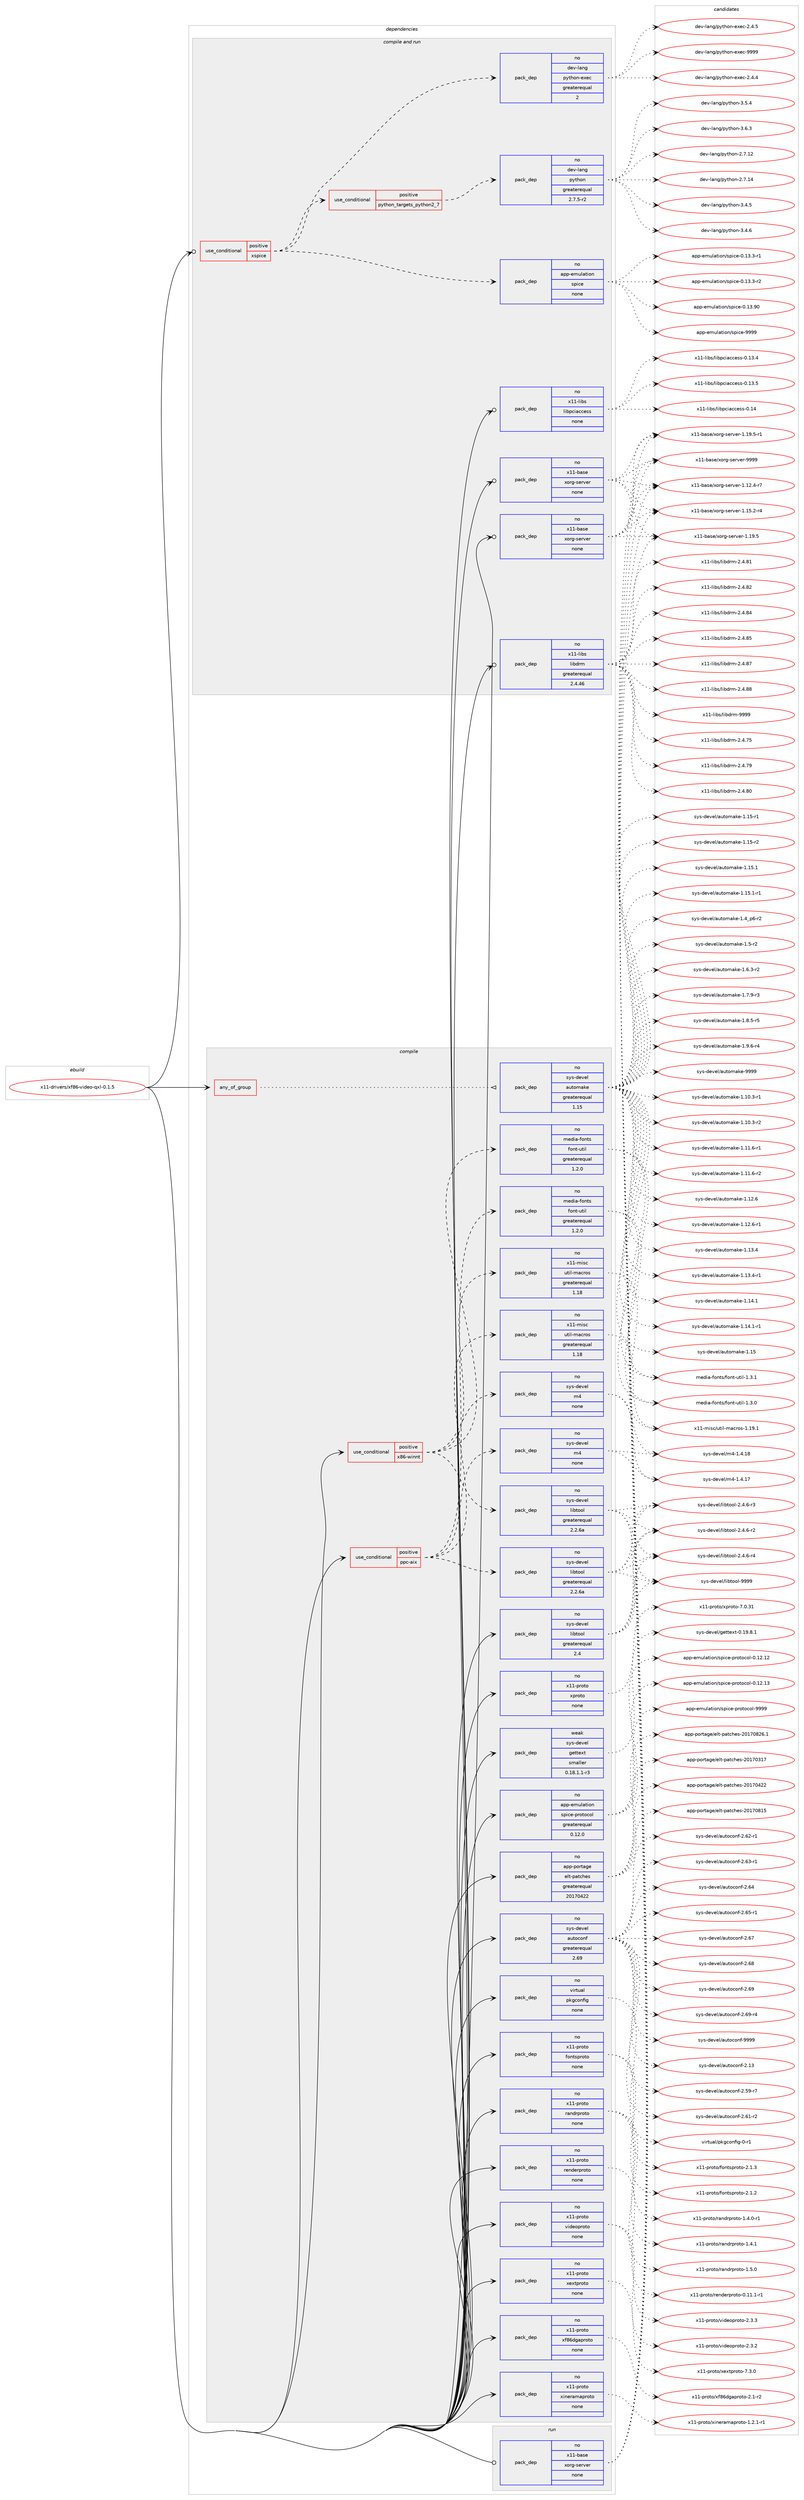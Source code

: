 digraph prolog {

# *************
# Graph options
# *************

newrank=true;
concentrate=true;
compound=true;
graph [rankdir=LR,fontname=Helvetica,fontsize=10,ranksep=1.5];#, ranksep=2.5, nodesep=0.2];
edge  [arrowhead=vee];
node  [fontname=Helvetica,fontsize=10];

# **********
# The ebuild
# **********

subgraph cluster_leftcol {
color=gray;
rank=same;
label=<<i>ebuild</i>>;
id [label="x11-drivers/xf86-video-qxl-0.1.5", color=red, width=4, href="../x11-drivers/xf86-video-qxl-0.1.5.svg"];
}

# ****************
# The dependencies
# ****************

subgraph cluster_midcol {
color=gray;
label=<<i>dependencies</i>>;
subgraph cluster_compile {
fillcolor="#eeeeee";
style=filled;
label=<<i>compile</i>>;
subgraph any9196 {
dependency514721 [label=<<TABLE BORDER="0" CELLBORDER="1" CELLSPACING="0" CELLPADDING="4"><TR><TD CELLPADDING="10">any_of_group</TD></TR></TABLE>>, shape=none, color=red];subgraph pack383159 {
dependency514722 [label=<<TABLE BORDER="0" CELLBORDER="1" CELLSPACING="0" CELLPADDING="4" WIDTH="220"><TR><TD ROWSPAN="6" CELLPADDING="30">pack_dep</TD></TR><TR><TD WIDTH="110">no</TD></TR><TR><TD>sys-devel</TD></TR><TR><TD>automake</TD></TR><TR><TD>greaterequal</TD></TR><TR><TD>1.15</TD></TR></TABLE>>, shape=none, color=blue];
}
dependency514721:e -> dependency514722:w [weight=20,style="dotted",arrowhead="oinv"];
}
id:e -> dependency514721:w [weight=20,style="solid",arrowhead="vee"];
subgraph cond122027 {
dependency514723 [label=<<TABLE BORDER="0" CELLBORDER="1" CELLSPACING="0" CELLPADDING="4"><TR><TD ROWSPAN="3" CELLPADDING="10">use_conditional</TD></TR><TR><TD>positive</TD></TR><TR><TD>ppc-aix</TD></TR></TABLE>>, shape=none, color=red];
subgraph pack383160 {
dependency514724 [label=<<TABLE BORDER="0" CELLBORDER="1" CELLSPACING="0" CELLPADDING="4" WIDTH="220"><TR><TD ROWSPAN="6" CELLPADDING="30">pack_dep</TD></TR><TR><TD WIDTH="110">no</TD></TR><TR><TD>sys-devel</TD></TR><TR><TD>libtool</TD></TR><TR><TD>greaterequal</TD></TR><TR><TD>2.2.6a</TD></TR></TABLE>>, shape=none, color=blue];
}
dependency514723:e -> dependency514724:w [weight=20,style="dashed",arrowhead="vee"];
subgraph pack383161 {
dependency514725 [label=<<TABLE BORDER="0" CELLBORDER="1" CELLSPACING="0" CELLPADDING="4" WIDTH="220"><TR><TD ROWSPAN="6" CELLPADDING="30">pack_dep</TD></TR><TR><TD WIDTH="110">no</TD></TR><TR><TD>sys-devel</TD></TR><TR><TD>m4</TD></TR><TR><TD>none</TD></TR><TR><TD></TD></TR></TABLE>>, shape=none, color=blue];
}
dependency514723:e -> dependency514725:w [weight=20,style="dashed",arrowhead="vee"];
subgraph pack383162 {
dependency514726 [label=<<TABLE BORDER="0" CELLBORDER="1" CELLSPACING="0" CELLPADDING="4" WIDTH="220"><TR><TD ROWSPAN="6" CELLPADDING="30">pack_dep</TD></TR><TR><TD WIDTH="110">no</TD></TR><TR><TD>x11-misc</TD></TR><TR><TD>util-macros</TD></TR><TR><TD>greaterequal</TD></TR><TR><TD>1.18</TD></TR></TABLE>>, shape=none, color=blue];
}
dependency514723:e -> dependency514726:w [weight=20,style="dashed",arrowhead="vee"];
subgraph pack383163 {
dependency514727 [label=<<TABLE BORDER="0" CELLBORDER="1" CELLSPACING="0" CELLPADDING="4" WIDTH="220"><TR><TD ROWSPAN="6" CELLPADDING="30">pack_dep</TD></TR><TR><TD WIDTH="110">no</TD></TR><TR><TD>media-fonts</TD></TR><TR><TD>font-util</TD></TR><TR><TD>greaterequal</TD></TR><TR><TD>1.2.0</TD></TR></TABLE>>, shape=none, color=blue];
}
dependency514723:e -> dependency514727:w [weight=20,style="dashed",arrowhead="vee"];
}
id:e -> dependency514723:w [weight=20,style="solid",arrowhead="vee"];
subgraph cond122028 {
dependency514728 [label=<<TABLE BORDER="0" CELLBORDER="1" CELLSPACING="0" CELLPADDING="4"><TR><TD ROWSPAN="3" CELLPADDING="10">use_conditional</TD></TR><TR><TD>positive</TD></TR><TR><TD>x86-winnt</TD></TR></TABLE>>, shape=none, color=red];
subgraph pack383164 {
dependency514729 [label=<<TABLE BORDER="0" CELLBORDER="1" CELLSPACING="0" CELLPADDING="4" WIDTH="220"><TR><TD ROWSPAN="6" CELLPADDING="30">pack_dep</TD></TR><TR><TD WIDTH="110">no</TD></TR><TR><TD>sys-devel</TD></TR><TR><TD>libtool</TD></TR><TR><TD>greaterequal</TD></TR><TR><TD>2.2.6a</TD></TR></TABLE>>, shape=none, color=blue];
}
dependency514728:e -> dependency514729:w [weight=20,style="dashed",arrowhead="vee"];
subgraph pack383165 {
dependency514730 [label=<<TABLE BORDER="0" CELLBORDER="1" CELLSPACING="0" CELLPADDING="4" WIDTH="220"><TR><TD ROWSPAN="6" CELLPADDING="30">pack_dep</TD></TR><TR><TD WIDTH="110">no</TD></TR><TR><TD>sys-devel</TD></TR><TR><TD>m4</TD></TR><TR><TD>none</TD></TR><TR><TD></TD></TR></TABLE>>, shape=none, color=blue];
}
dependency514728:e -> dependency514730:w [weight=20,style="dashed",arrowhead="vee"];
subgraph pack383166 {
dependency514731 [label=<<TABLE BORDER="0" CELLBORDER="1" CELLSPACING="0" CELLPADDING="4" WIDTH="220"><TR><TD ROWSPAN="6" CELLPADDING="30">pack_dep</TD></TR><TR><TD WIDTH="110">no</TD></TR><TR><TD>x11-misc</TD></TR><TR><TD>util-macros</TD></TR><TR><TD>greaterequal</TD></TR><TR><TD>1.18</TD></TR></TABLE>>, shape=none, color=blue];
}
dependency514728:e -> dependency514731:w [weight=20,style="dashed",arrowhead="vee"];
subgraph pack383167 {
dependency514732 [label=<<TABLE BORDER="0" CELLBORDER="1" CELLSPACING="0" CELLPADDING="4" WIDTH="220"><TR><TD ROWSPAN="6" CELLPADDING="30">pack_dep</TD></TR><TR><TD WIDTH="110">no</TD></TR><TR><TD>media-fonts</TD></TR><TR><TD>font-util</TD></TR><TR><TD>greaterequal</TD></TR><TR><TD>1.2.0</TD></TR></TABLE>>, shape=none, color=blue];
}
dependency514728:e -> dependency514732:w [weight=20,style="dashed",arrowhead="vee"];
}
id:e -> dependency514728:w [weight=20,style="solid",arrowhead="vee"];
subgraph pack383168 {
dependency514733 [label=<<TABLE BORDER="0" CELLBORDER="1" CELLSPACING="0" CELLPADDING="4" WIDTH="220"><TR><TD ROWSPAN="6" CELLPADDING="30">pack_dep</TD></TR><TR><TD WIDTH="110">no</TD></TR><TR><TD>app-emulation</TD></TR><TR><TD>spice-protocol</TD></TR><TR><TD>greaterequal</TD></TR><TR><TD>0.12.0</TD></TR></TABLE>>, shape=none, color=blue];
}
id:e -> dependency514733:w [weight=20,style="solid",arrowhead="vee"];
subgraph pack383169 {
dependency514734 [label=<<TABLE BORDER="0" CELLBORDER="1" CELLSPACING="0" CELLPADDING="4" WIDTH="220"><TR><TD ROWSPAN="6" CELLPADDING="30">pack_dep</TD></TR><TR><TD WIDTH="110">no</TD></TR><TR><TD>app-portage</TD></TR><TR><TD>elt-patches</TD></TR><TR><TD>greaterequal</TD></TR><TR><TD>20170422</TD></TR></TABLE>>, shape=none, color=blue];
}
id:e -> dependency514734:w [weight=20,style="solid",arrowhead="vee"];
subgraph pack383170 {
dependency514735 [label=<<TABLE BORDER="0" CELLBORDER="1" CELLSPACING="0" CELLPADDING="4" WIDTH="220"><TR><TD ROWSPAN="6" CELLPADDING="30">pack_dep</TD></TR><TR><TD WIDTH="110">no</TD></TR><TR><TD>sys-devel</TD></TR><TR><TD>autoconf</TD></TR><TR><TD>greaterequal</TD></TR><TR><TD>2.69</TD></TR></TABLE>>, shape=none, color=blue];
}
id:e -> dependency514735:w [weight=20,style="solid",arrowhead="vee"];
subgraph pack383171 {
dependency514736 [label=<<TABLE BORDER="0" CELLBORDER="1" CELLSPACING="0" CELLPADDING="4" WIDTH="220"><TR><TD ROWSPAN="6" CELLPADDING="30">pack_dep</TD></TR><TR><TD WIDTH="110">no</TD></TR><TR><TD>sys-devel</TD></TR><TR><TD>libtool</TD></TR><TR><TD>greaterequal</TD></TR><TR><TD>2.4</TD></TR></TABLE>>, shape=none, color=blue];
}
id:e -> dependency514736:w [weight=20,style="solid",arrowhead="vee"];
subgraph pack383172 {
dependency514737 [label=<<TABLE BORDER="0" CELLBORDER="1" CELLSPACING="0" CELLPADDING="4" WIDTH="220"><TR><TD ROWSPAN="6" CELLPADDING="30">pack_dep</TD></TR><TR><TD WIDTH="110">no</TD></TR><TR><TD>virtual</TD></TR><TR><TD>pkgconfig</TD></TR><TR><TD>none</TD></TR><TR><TD></TD></TR></TABLE>>, shape=none, color=blue];
}
id:e -> dependency514737:w [weight=20,style="solid",arrowhead="vee"];
subgraph pack383173 {
dependency514738 [label=<<TABLE BORDER="0" CELLBORDER="1" CELLSPACING="0" CELLPADDING="4" WIDTH="220"><TR><TD ROWSPAN="6" CELLPADDING="30">pack_dep</TD></TR><TR><TD WIDTH="110">no</TD></TR><TR><TD>x11-proto</TD></TR><TR><TD>fontsproto</TD></TR><TR><TD>none</TD></TR><TR><TD></TD></TR></TABLE>>, shape=none, color=blue];
}
id:e -> dependency514738:w [weight=20,style="solid",arrowhead="vee"];
subgraph pack383174 {
dependency514739 [label=<<TABLE BORDER="0" CELLBORDER="1" CELLSPACING="0" CELLPADDING="4" WIDTH="220"><TR><TD ROWSPAN="6" CELLPADDING="30">pack_dep</TD></TR><TR><TD WIDTH="110">no</TD></TR><TR><TD>x11-proto</TD></TR><TR><TD>randrproto</TD></TR><TR><TD>none</TD></TR><TR><TD></TD></TR></TABLE>>, shape=none, color=blue];
}
id:e -> dependency514739:w [weight=20,style="solid",arrowhead="vee"];
subgraph pack383175 {
dependency514740 [label=<<TABLE BORDER="0" CELLBORDER="1" CELLSPACING="0" CELLPADDING="4" WIDTH="220"><TR><TD ROWSPAN="6" CELLPADDING="30">pack_dep</TD></TR><TR><TD WIDTH="110">no</TD></TR><TR><TD>x11-proto</TD></TR><TR><TD>renderproto</TD></TR><TR><TD>none</TD></TR><TR><TD></TD></TR></TABLE>>, shape=none, color=blue];
}
id:e -> dependency514740:w [weight=20,style="solid",arrowhead="vee"];
subgraph pack383176 {
dependency514741 [label=<<TABLE BORDER="0" CELLBORDER="1" CELLSPACING="0" CELLPADDING="4" WIDTH="220"><TR><TD ROWSPAN="6" CELLPADDING="30">pack_dep</TD></TR><TR><TD WIDTH="110">no</TD></TR><TR><TD>x11-proto</TD></TR><TR><TD>videoproto</TD></TR><TR><TD>none</TD></TR><TR><TD></TD></TR></TABLE>>, shape=none, color=blue];
}
id:e -> dependency514741:w [weight=20,style="solid",arrowhead="vee"];
subgraph pack383177 {
dependency514742 [label=<<TABLE BORDER="0" CELLBORDER="1" CELLSPACING="0" CELLPADDING="4" WIDTH="220"><TR><TD ROWSPAN="6" CELLPADDING="30">pack_dep</TD></TR><TR><TD WIDTH="110">no</TD></TR><TR><TD>x11-proto</TD></TR><TR><TD>xextproto</TD></TR><TR><TD>none</TD></TR><TR><TD></TD></TR></TABLE>>, shape=none, color=blue];
}
id:e -> dependency514742:w [weight=20,style="solid",arrowhead="vee"];
subgraph pack383178 {
dependency514743 [label=<<TABLE BORDER="0" CELLBORDER="1" CELLSPACING="0" CELLPADDING="4" WIDTH="220"><TR><TD ROWSPAN="6" CELLPADDING="30">pack_dep</TD></TR><TR><TD WIDTH="110">no</TD></TR><TR><TD>x11-proto</TD></TR><TR><TD>xf86dgaproto</TD></TR><TR><TD>none</TD></TR><TR><TD></TD></TR></TABLE>>, shape=none, color=blue];
}
id:e -> dependency514743:w [weight=20,style="solid",arrowhead="vee"];
subgraph pack383179 {
dependency514744 [label=<<TABLE BORDER="0" CELLBORDER="1" CELLSPACING="0" CELLPADDING="4" WIDTH="220"><TR><TD ROWSPAN="6" CELLPADDING="30">pack_dep</TD></TR><TR><TD WIDTH="110">no</TD></TR><TR><TD>x11-proto</TD></TR><TR><TD>xineramaproto</TD></TR><TR><TD>none</TD></TR><TR><TD></TD></TR></TABLE>>, shape=none, color=blue];
}
id:e -> dependency514744:w [weight=20,style="solid",arrowhead="vee"];
subgraph pack383180 {
dependency514745 [label=<<TABLE BORDER="0" CELLBORDER="1" CELLSPACING="0" CELLPADDING="4" WIDTH="220"><TR><TD ROWSPAN="6" CELLPADDING="30">pack_dep</TD></TR><TR><TD WIDTH="110">no</TD></TR><TR><TD>x11-proto</TD></TR><TR><TD>xproto</TD></TR><TR><TD>none</TD></TR><TR><TD></TD></TR></TABLE>>, shape=none, color=blue];
}
id:e -> dependency514745:w [weight=20,style="solid",arrowhead="vee"];
subgraph pack383181 {
dependency514746 [label=<<TABLE BORDER="0" CELLBORDER="1" CELLSPACING="0" CELLPADDING="4" WIDTH="220"><TR><TD ROWSPAN="6" CELLPADDING="30">pack_dep</TD></TR><TR><TD WIDTH="110">weak</TD></TR><TR><TD>sys-devel</TD></TR><TR><TD>gettext</TD></TR><TR><TD>smaller</TD></TR><TR><TD>0.18.1.1-r3</TD></TR></TABLE>>, shape=none, color=blue];
}
id:e -> dependency514746:w [weight=20,style="solid",arrowhead="vee"];
}
subgraph cluster_compileandrun {
fillcolor="#eeeeee";
style=filled;
label=<<i>compile and run</i>>;
subgraph cond122029 {
dependency514747 [label=<<TABLE BORDER="0" CELLBORDER="1" CELLSPACING="0" CELLPADDING="4"><TR><TD ROWSPAN="3" CELLPADDING="10">use_conditional</TD></TR><TR><TD>positive</TD></TR><TR><TD>xspice</TD></TR></TABLE>>, shape=none, color=red];
subgraph pack383182 {
dependency514748 [label=<<TABLE BORDER="0" CELLBORDER="1" CELLSPACING="0" CELLPADDING="4" WIDTH="220"><TR><TD ROWSPAN="6" CELLPADDING="30">pack_dep</TD></TR><TR><TD WIDTH="110">no</TD></TR><TR><TD>app-emulation</TD></TR><TR><TD>spice</TD></TR><TR><TD>none</TD></TR><TR><TD></TD></TR></TABLE>>, shape=none, color=blue];
}
dependency514747:e -> dependency514748:w [weight=20,style="dashed",arrowhead="vee"];
subgraph cond122030 {
dependency514749 [label=<<TABLE BORDER="0" CELLBORDER="1" CELLSPACING="0" CELLPADDING="4"><TR><TD ROWSPAN="3" CELLPADDING="10">use_conditional</TD></TR><TR><TD>positive</TD></TR><TR><TD>python_targets_python2_7</TD></TR></TABLE>>, shape=none, color=red];
subgraph pack383183 {
dependency514750 [label=<<TABLE BORDER="0" CELLBORDER="1" CELLSPACING="0" CELLPADDING="4" WIDTH="220"><TR><TD ROWSPAN="6" CELLPADDING="30">pack_dep</TD></TR><TR><TD WIDTH="110">no</TD></TR><TR><TD>dev-lang</TD></TR><TR><TD>python</TD></TR><TR><TD>greaterequal</TD></TR><TR><TD>2.7.5-r2</TD></TR></TABLE>>, shape=none, color=blue];
}
dependency514749:e -> dependency514750:w [weight=20,style="dashed",arrowhead="vee"];
}
dependency514747:e -> dependency514749:w [weight=20,style="dashed",arrowhead="vee"];
subgraph pack383184 {
dependency514751 [label=<<TABLE BORDER="0" CELLBORDER="1" CELLSPACING="0" CELLPADDING="4" WIDTH="220"><TR><TD ROWSPAN="6" CELLPADDING="30">pack_dep</TD></TR><TR><TD WIDTH="110">no</TD></TR><TR><TD>dev-lang</TD></TR><TR><TD>python-exec</TD></TR><TR><TD>greaterequal</TD></TR><TR><TD>2</TD></TR></TABLE>>, shape=none, color=blue];
}
dependency514747:e -> dependency514751:w [weight=20,style="dashed",arrowhead="vee"];
}
id:e -> dependency514747:w [weight=20,style="solid",arrowhead="odotvee"];
subgraph pack383185 {
dependency514752 [label=<<TABLE BORDER="0" CELLBORDER="1" CELLSPACING="0" CELLPADDING="4" WIDTH="220"><TR><TD ROWSPAN="6" CELLPADDING="30">pack_dep</TD></TR><TR><TD WIDTH="110">no</TD></TR><TR><TD>x11-base</TD></TR><TR><TD>xorg-server</TD></TR><TR><TD>none</TD></TR><TR><TD></TD></TR></TABLE>>, shape=none, color=blue];
}
id:e -> dependency514752:w [weight=20,style="solid",arrowhead="odotvee"];
subgraph pack383186 {
dependency514753 [label=<<TABLE BORDER="0" CELLBORDER="1" CELLSPACING="0" CELLPADDING="4" WIDTH="220"><TR><TD ROWSPAN="6" CELLPADDING="30">pack_dep</TD></TR><TR><TD WIDTH="110">no</TD></TR><TR><TD>x11-base</TD></TR><TR><TD>xorg-server</TD></TR><TR><TD>none</TD></TR><TR><TD></TD></TR></TABLE>>, shape=none, color=blue];
}
id:e -> dependency514753:w [weight=20,style="solid",arrowhead="odotvee"];
subgraph pack383187 {
dependency514754 [label=<<TABLE BORDER="0" CELLBORDER="1" CELLSPACING="0" CELLPADDING="4" WIDTH="220"><TR><TD ROWSPAN="6" CELLPADDING="30">pack_dep</TD></TR><TR><TD WIDTH="110">no</TD></TR><TR><TD>x11-libs</TD></TR><TR><TD>libdrm</TD></TR><TR><TD>greaterequal</TD></TR><TR><TD>2.4.46</TD></TR></TABLE>>, shape=none, color=blue];
}
id:e -> dependency514754:w [weight=20,style="solid",arrowhead="odotvee"];
subgraph pack383188 {
dependency514755 [label=<<TABLE BORDER="0" CELLBORDER="1" CELLSPACING="0" CELLPADDING="4" WIDTH="220"><TR><TD ROWSPAN="6" CELLPADDING="30">pack_dep</TD></TR><TR><TD WIDTH="110">no</TD></TR><TR><TD>x11-libs</TD></TR><TR><TD>libpciaccess</TD></TR><TR><TD>none</TD></TR><TR><TD></TD></TR></TABLE>>, shape=none, color=blue];
}
id:e -> dependency514755:w [weight=20,style="solid",arrowhead="odotvee"];
}
subgraph cluster_run {
fillcolor="#eeeeee";
style=filled;
label=<<i>run</i>>;
subgraph pack383189 {
dependency514756 [label=<<TABLE BORDER="0" CELLBORDER="1" CELLSPACING="0" CELLPADDING="4" WIDTH="220"><TR><TD ROWSPAN="6" CELLPADDING="30">pack_dep</TD></TR><TR><TD WIDTH="110">no</TD></TR><TR><TD>x11-base</TD></TR><TR><TD>xorg-server</TD></TR><TR><TD>none</TD></TR><TR><TD></TD></TR></TABLE>>, shape=none, color=blue];
}
id:e -> dependency514756:w [weight=20,style="solid",arrowhead="odot"];
}
}

# **************
# The candidates
# **************

subgraph cluster_choices {
rank=same;
color=gray;
label=<<i>candidates</i>>;

subgraph choice383159 {
color=black;
nodesep=1;
choice11512111545100101118101108479711711611110997107101454946494846514511449 [label="sys-devel/automake-1.10.3-r1", color=red, width=4,href="../sys-devel/automake-1.10.3-r1.svg"];
choice11512111545100101118101108479711711611110997107101454946494846514511450 [label="sys-devel/automake-1.10.3-r2", color=red, width=4,href="../sys-devel/automake-1.10.3-r2.svg"];
choice11512111545100101118101108479711711611110997107101454946494946544511449 [label="sys-devel/automake-1.11.6-r1", color=red, width=4,href="../sys-devel/automake-1.11.6-r1.svg"];
choice11512111545100101118101108479711711611110997107101454946494946544511450 [label="sys-devel/automake-1.11.6-r2", color=red, width=4,href="../sys-devel/automake-1.11.6-r2.svg"];
choice1151211154510010111810110847971171161111099710710145494649504654 [label="sys-devel/automake-1.12.6", color=red, width=4,href="../sys-devel/automake-1.12.6.svg"];
choice11512111545100101118101108479711711611110997107101454946495046544511449 [label="sys-devel/automake-1.12.6-r1", color=red, width=4,href="../sys-devel/automake-1.12.6-r1.svg"];
choice1151211154510010111810110847971171161111099710710145494649514652 [label="sys-devel/automake-1.13.4", color=red, width=4,href="../sys-devel/automake-1.13.4.svg"];
choice11512111545100101118101108479711711611110997107101454946495146524511449 [label="sys-devel/automake-1.13.4-r1", color=red, width=4,href="../sys-devel/automake-1.13.4-r1.svg"];
choice1151211154510010111810110847971171161111099710710145494649524649 [label="sys-devel/automake-1.14.1", color=red, width=4,href="../sys-devel/automake-1.14.1.svg"];
choice11512111545100101118101108479711711611110997107101454946495246494511449 [label="sys-devel/automake-1.14.1-r1", color=red, width=4,href="../sys-devel/automake-1.14.1-r1.svg"];
choice115121115451001011181011084797117116111109971071014549464953 [label="sys-devel/automake-1.15", color=red, width=4,href="../sys-devel/automake-1.15.svg"];
choice1151211154510010111810110847971171161111099710710145494649534511449 [label="sys-devel/automake-1.15-r1", color=red, width=4,href="../sys-devel/automake-1.15-r1.svg"];
choice1151211154510010111810110847971171161111099710710145494649534511450 [label="sys-devel/automake-1.15-r2", color=red, width=4,href="../sys-devel/automake-1.15-r2.svg"];
choice1151211154510010111810110847971171161111099710710145494649534649 [label="sys-devel/automake-1.15.1", color=red, width=4,href="../sys-devel/automake-1.15.1.svg"];
choice11512111545100101118101108479711711611110997107101454946495346494511449 [label="sys-devel/automake-1.15.1-r1", color=red, width=4,href="../sys-devel/automake-1.15.1-r1.svg"];
choice115121115451001011181011084797117116111109971071014549465295112544511450 [label="sys-devel/automake-1.4_p6-r2", color=red, width=4,href="../sys-devel/automake-1.4_p6-r2.svg"];
choice11512111545100101118101108479711711611110997107101454946534511450 [label="sys-devel/automake-1.5-r2", color=red, width=4,href="../sys-devel/automake-1.5-r2.svg"];
choice115121115451001011181011084797117116111109971071014549465446514511450 [label="sys-devel/automake-1.6.3-r2", color=red, width=4,href="../sys-devel/automake-1.6.3-r2.svg"];
choice115121115451001011181011084797117116111109971071014549465546574511451 [label="sys-devel/automake-1.7.9-r3", color=red, width=4,href="../sys-devel/automake-1.7.9-r3.svg"];
choice115121115451001011181011084797117116111109971071014549465646534511453 [label="sys-devel/automake-1.8.5-r5", color=red, width=4,href="../sys-devel/automake-1.8.5-r5.svg"];
choice115121115451001011181011084797117116111109971071014549465746544511452 [label="sys-devel/automake-1.9.6-r4", color=red, width=4,href="../sys-devel/automake-1.9.6-r4.svg"];
choice115121115451001011181011084797117116111109971071014557575757 [label="sys-devel/automake-9999", color=red, width=4,href="../sys-devel/automake-9999.svg"];
dependency514722:e -> choice11512111545100101118101108479711711611110997107101454946494846514511449:w [style=dotted,weight="100"];
dependency514722:e -> choice11512111545100101118101108479711711611110997107101454946494846514511450:w [style=dotted,weight="100"];
dependency514722:e -> choice11512111545100101118101108479711711611110997107101454946494946544511449:w [style=dotted,weight="100"];
dependency514722:e -> choice11512111545100101118101108479711711611110997107101454946494946544511450:w [style=dotted,weight="100"];
dependency514722:e -> choice1151211154510010111810110847971171161111099710710145494649504654:w [style=dotted,weight="100"];
dependency514722:e -> choice11512111545100101118101108479711711611110997107101454946495046544511449:w [style=dotted,weight="100"];
dependency514722:e -> choice1151211154510010111810110847971171161111099710710145494649514652:w [style=dotted,weight="100"];
dependency514722:e -> choice11512111545100101118101108479711711611110997107101454946495146524511449:w [style=dotted,weight="100"];
dependency514722:e -> choice1151211154510010111810110847971171161111099710710145494649524649:w [style=dotted,weight="100"];
dependency514722:e -> choice11512111545100101118101108479711711611110997107101454946495246494511449:w [style=dotted,weight="100"];
dependency514722:e -> choice115121115451001011181011084797117116111109971071014549464953:w [style=dotted,weight="100"];
dependency514722:e -> choice1151211154510010111810110847971171161111099710710145494649534511449:w [style=dotted,weight="100"];
dependency514722:e -> choice1151211154510010111810110847971171161111099710710145494649534511450:w [style=dotted,weight="100"];
dependency514722:e -> choice1151211154510010111810110847971171161111099710710145494649534649:w [style=dotted,weight="100"];
dependency514722:e -> choice11512111545100101118101108479711711611110997107101454946495346494511449:w [style=dotted,weight="100"];
dependency514722:e -> choice115121115451001011181011084797117116111109971071014549465295112544511450:w [style=dotted,weight="100"];
dependency514722:e -> choice11512111545100101118101108479711711611110997107101454946534511450:w [style=dotted,weight="100"];
dependency514722:e -> choice115121115451001011181011084797117116111109971071014549465446514511450:w [style=dotted,weight="100"];
dependency514722:e -> choice115121115451001011181011084797117116111109971071014549465546574511451:w [style=dotted,weight="100"];
dependency514722:e -> choice115121115451001011181011084797117116111109971071014549465646534511453:w [style=dotted,weight="100"];
dependency514722:e -> choice115121115451001011181011084797117116111109971071014549465746544511452:w [style=dotted,weight="100"];
dependency514722:e -> choice115121115451001011181011084797117116111109971071014557575757:w [style=dotted,weight="100"];
}
subgraph choice383160 {
color=black;
nodesep=1;
choice1151211154510010111810110847108105981161111111084550465246544511450 [label="sys-devel/libtool-2.4.6-r2", color=red, width=4,href="../sys-devel/libtool-2.4.6-r2.svg"];
choice1151211154510010111810110847108105981161111111084550465246544511451 [label="sys-devel/libtool-2.4.6-r3", color=red, width=4,href="../sys-devel/libtool-2.4.6-r3.svg"];
choice1151211154510010111810110847108105981161111111084550465246544511452 [label="sys-devel/libtool-2.4.6-r4", color=red, width=4,href="../sys-devel/libtool-2.4.6-r4.svg"];
choice1151211154510010111810110847108105981161111111084557575757 [label="sys-devel/libtool-9999", color=red, width=4,href="../sys-devel/libtool-9999.svg"];
dependency514724:e -> choice1151211154510010111810110847108105981161111111084550465246544511450:w [style=dotted,weight="100"];
dependency514724:e -> choice1151211154510010111810110847108105981161111111084550465246544511451:w [style=dotted,weight="100"];
dependency514724:e -> choice1151211154510010111810110847108105981161111111084550465246544511452:w [style=dotted,weight="100"];
dependency514724:e -> choice1151211154510010111810110847108105981161111111084557575757:w [style=dotted,weight="100"];
}
subgraph choice383161 {
color=black;
nodesep=1;
choice11512111545100101118101108471095245494652464955 [label="sys-devel/m4-1.4.17", color=red, width=4,href="../sys-devel/m4-1.4.17.svg"];
choice11512111545100101118101108471095245494652464956 [label="sys-devel/m4-1.4.18", color=red, width=4,href="../sys-devel/m4-1.4.18.svg"];
dependency514725:e -> choice11512111545100101118101108471095245494652464955:w [style=dotted,weight="100"];
dependency514725:e -> choice11512111545100101118101108471095245494652464956:w [style=dotted,weight="100"];
}
subgraph choice383162 {
color=black;
nodesep=1;
choice120494945109105115994711711610510845109979911411111545494649574649 [label="x11-misc/util-macros-1.19.1", color=red, width=4,href="../x11-misc/util-macros-1.19.1.svg"];
dependency514726:e -> choice120494945109105115994711711610510845109979911411111545494649574649:w [style=dotted,weight="100"];
}
subgraph choice383163 {
color=black;
nodesep=1;
choice10910110010597451021111101161154710211111011645117116105108454946514648 [label="media-fonts/font-util-1.3.0", color=red, width=4,href="../media-fonts/font-util-1.3.0.svg"];
choice10910110010597451021111101161154710211111011645117116105108454946514649 [label="media-fonts/font-util-1.3.1", color=red, width=4,href="../media-fonts/font-util-1.3.1.svg"];
dependency514727:e -> choice10910110010597451021111101161154710211111011645117116105108454946514648:w [style=dotted,weight="100"];
dependency514727:e -> choice10910110010597451021111101161154710211111011645117116105108454946514649:w [style=dotted,weight="100"];
}
subgraph choice383164 {
color=black;
nodesep=1;
choice1151211154510010111810110847108105981161111111084550465246544511450 [label="sys-devel/libtool-2.4.6-r2", color=red, width=4,href="../sys-devel/libtool-2.4.6-r2.svg"];
choice1151211154510010111810110847108105981161111111084550465246544511451 [label="sys-devel/libtool-2.4.6-r3", color=red, width=4,href="../sys-devel/libtool-2.4.6-r3.svg"];
choice1151211154510010111810110847108105981161111111084550465246544511452 [label="sys-devel/libtool-2.4.6-r4", color=red, width=4,href="../sys-devel/libtool-2.4.6-r4.svg"];
choice1151211154510010111810110847108105981161111111084557575757 [label="sys-devel/libtool-9999", color=red, width=4,href="../sys-devel/libtool-9999.svg"];
dependency514729:e -> choice1151211154510010111810110847108105981161111111084550465246544511450:w [style=dotted,weight="100"];
dependency514729:e -> choice1151211154510010111810110847108105981161111111084550465246544511451:w [style=dotted,weight="100"];
dependency514729:e -> choice1151211154510010111810110847108105981161111111084550465246544511452:w [style=dotted,weight="100"];
dependency514729:e -> choice1151211154510010111810110847108105981161111111084557575757:w [style=dotted,weight="100"];
}
subgraph choice383165 {
color=black;
nodesep=1;
choice11512111545100101118101108471095245494652464955 [label="sys-devel/m4-1.4.17", color=red, width=4,href="../sys-devel/m4-1.4.17.svg"];
choice11512111545100101118101108471095245494652464956 [label="sys-devel/m4-1.4.18", color=red, width=4,href="../sys-devel/m4-1.4.18.svg"];
dependency514730:e -> choice11512111545100101118101108471095245494652464955:w [style=dotted,weight="100"];
dependency514730:e -> choice11512111545100101118101108471095245494652464956:w [style=dotted,weight="100"];
}
subgraph choice383166 {
color=black;
nodesep=1;
choice120494945109105115994711711610510845109979911411111545494649574649 [label="x11-misc/util-macros-1.19.1", color=red, width=4,href="../x11-misc/util-macros-1.19.1.svg"];
dependency514731:e -> choice120494945109105115994711711610510845109979911411111545494649574649:w [style=dotted,weight="100"];
}
subgraph choice383167 {
color=black;
nodesep=1;
choice10910110010597451021111101161154710211111011645117116105108454946514648 [label="media-fonts/font-util-1.3.0", color=red, width=4,href="../media-fonts/font-util-1.3.0.svg"];
choice10910110010597451021111101161154710211111011645117116105108454946514649 [label="media-fonts/font-util-1.3.1", color=red, width=4,href="../media-fonts/font-util-1.3.1.svg"];
dependency514732:e -> choice10910110010597451021111101161154710211111011645117116105108454946514648:w [style=dotted,weight="100"];
dependency514732:e -> choice10910110010597451021111101161154710211111011645117116105108454946514649:w [style=dotted,weight="100"];
}
subgraph choice383168 {
color=black;
nodesep=1;
choice971121124510110911710897116105111110471151121059910145112114111116111991111084548464950464950 [label="app-emulation/spice-protocol-0.12.12", color=red, width=4,href="../app-emulation/spice-protocol-0.12.12.svg"];
choice971121124510110911710897116105111110471151121059910145112114111116111991111084548464950464951 [label="app-emulation/spice-protocol-0.12.13", color=red, width=4,href="../app-emulation/spice-protocol-0.12.13.svg"];
choice971121124510110911710897116105111110471151121059910145112114111116111991111084557575757 [label="app-emulation/spice-protocol-9999", color=red, width=4,href="../app-emulation/spice-protocol-9999.svg"];
dependency514733:e -> choice971121124510110911710897116105111110471151121059910145112114111116111991111084548464950464950:w [style=dotted,weight="100"];
dependency514733:e -> choice971121124510110911710897116105111110471151121059910145112114111116111991111084548464950464951:w [style=dotted,weight="100"];
dependency514733:e -> choice971121124510110911710897116105111110471151121059910145112114111116111991111084557575757:w [style=dotted,weight="100"];
}
subgraph choice383169 {
color=black;
nodesep=1;
choice97112112451121111141169710310147101108116451129711699104101115455048495548514955 [label="app-portage/elt-patches-20170317", color=red, width=4,href="../app-portage/elt-patches-20170317.svg"];
choice97112112451121111141169710310147101108116451129711699104101115455048495548525050 [label="app-portage/elt-patches-20170422", color=red, width=4,href="../app-portage/elt-patches-20170422.svg"];
choice97112112451121111141169710310147101108116451129711699104101115455048495548564953 [label="app-portage/elt-patches-20170815", color=red, width=4,href="../app-portage/elt-patches-20170815.svg"];
choice971121124511211111411697103101471011081164511297116991041011154550484955485650544649 [label="app-portage/elt-patches-20170826.1", color=red, width=4,href="../app-portage/elt-patches-20170826.1.svg"];
dependency514734:e -> choice97112112451121111141169710310147101108116451129711699104101115455048495548514955:w [style=dotted,weight="100"];
dependency514734:e -> choice97112112451121111141169710310147101108116451129711699104101115455048495548525050:w [style=dotted,weight="100"];
dependency514734:e -> choice97112112451121111141169710310147101108116451129711699104101115455048495548564953:w [style=dotted,weight="100"];
dependency514734:e -> choice971121124511211111411697103101471011081164511297116991041011154550484955485650544649:w [style=dotted,weight="100"];
}
subgraph choice383170 {
color=black;
nodesep=1;
choice115121115451001011181011084797117116111991111101024550464951 [label="sys-devel/autoconf-2.13", color=red, width=4,href="../sys-devel/autoconf-2.13.svg"];
choice1151211154510010111810110847971171161119911111010245504653574511455 [label="sys-devel/autoconf-2.59-r7", color=red, width=4,href="../sys-devel/autoconf-2.59-r7.svg"];
choice1151211154510010111810110847971171161119911111010245504654494511450 [label="sys-devel/autoconf-2.61-r2", color=red, width=4,href="../sys-devel/autoconf-2.61-r2.svg"];
choice1151211154510010111810110847971171161119911111010245504654504511449 [label="sys-devel/autoconf-2.62-r1", color=red, width=4,href="../sys-devel/autoconf-2.62-r1.svg"];
choice1151211154510010111810110847971171161119911111010245504654514511449 [label="sys-devel/autoconf-2.63-r1", color=red, width=4,href="../sys-devel/autoconf-2.63-r1.svg"];
choice115121115451001011181011084797117116111991111101024550465452 [label="sys-devel/autoconf-2.64", color=red, width=4,href="../sys-devel/autoconf-2.64.svg"];
choice1151211154510010111810110847971171161119911111010245504654534511449 [label="sys-devel/autoconf-2.65-r1", color=red, width=4,href="../sys-devel/autoconf-2.65-r1.svg"];
choice115121115451001011181011084797117116111991111101024550465455 [label="sys-devel/autoconf-2.67", color=red, width=4,href="../sys-devel/autoconf-2.67.svg"];
choice115121115451001011181011084797117116111991111101024550465456 [label="sys-devel/autoconf-2.68", color=red, width=4,href="../sys-devel/autoconf-2.68.svg"];
choice115121115451001011181011084797117116111991111101024550465457 [label="sys-devel/autoconf-2.69", color=red, width=4,href="../sys-devel/autoconf-2.69.svg"];
choice1151211154510010111810110847971171161119911111010245504654574511452 [label="sys-devel/autoconf-2.69-r4", color=red, width=4,href="../sys-devel/autoconf-2.69-r4.svg"];
choice115121115451001011181011084797117116111991111101024557575757 [label="sys-devel/autoconf-9999", color=red, width=4,href="../sys-devel/autoconf-9999.svg"];
dependency514735:e -> choice115121115451001011181011084797117116111991111101024550464951:w [style=dotted,weight="100"];
dependency514735:e -> choice1151211154510010111810110847971171161119911111010245504653574511455:w [style=dotted,weight="100"];
dependency514735:e -> choice1151211154510010111810110847971171161119911111010245504654494511450:w [style=dotted,weight="100"];
dependency514735:e -> choice1151211154510010111810110847971171161119911111010245504654504511449:w [style=dotted,weight="100"];
dependency514735:e -> choice1151211154510010111810110847971171161119911111010245504654514511449:w [style=dotted,weight="100"];
dependency514735:e -> choice115121115451001011181011084797117116111991111101024550465452:w [style=dotted,weight="100"];
dependency514735:e -> choice1151211154510010111810110847971171161119911111010245504654534511449:w [style=dotted,weight="100"];
dependency514735:e -> choice115121115451001011181011084797117116111991111101024550465455:w [style=dotted,weight="100"];
dependency514735:e -> choice115121115451001011181011084797117116111991111101024550465456:w [style=dotted,weight="100"];
dependency514735:e -> choice115121115451001011181011084797117116111991111101024550465457:w [style=dotted,weight="100"];
dependency514735:e -> choice1151211154510010111810110847971171161119911111010245504654574511452:w [style=dotted,weight="100"];
dependency514735:e -> choice115121115451001011181011084797117116111991111101024557575757:w [style=dotted,weight="100"];
}
subgraph choice383171 {
color=black;
nodesep=1;
choice1151211154510010111810110847108105981161111111084550465246544511450 [label="sys-devel/libtool-2.4.6-r2", color=red, width=4,href="../sys-devel/libtool-2.4.6-r2.svg"];
choice1151211154510010111810110847108105981161111111084550465246544511451 [label="sys-devel/libtool-2.4.6-r3", color=red, width=4,href="../sys-devel/libtool-2.4.6-r3.svg"];
choice1151211154510010111810110847108105981161111111084550465246544511452 [label="sys-devel/libtool-2.4.6-r4", color=red, width=4,href="../sys-devel/libtool-2.4.6-r4.svg"];
choice1151211154510010111810110847108105981161111111084557575757 [label="sys-devel/libtool-9999", color=red, width=4,href="../sys-devel/libtool-9999.svg"];
dependency514736:e -> choice1151211154510010111810110847108105981161111111084550465246544511450:w [style=dotted,weight="100"];
dependency514736:e -> choice1151211154510010111810110847108105981161111111084550465246544511451:w [style=dotted,weight="100"];
dependency514736:e -> choice1151211154510010111810110847108105981161111111084550465246544511452:w [style=dotted,weight="100"];
dependency514736:e -> choice1151211154510010111810110847108105981161111111084557575757:w [style=dotted,weight="100"];
}
subgraph choice383172 {
color=black;
nodesep=1;
choice11810511411611797108471121071039911111010210510345484511449 [label="virtual/pkgconfig-0-r1", color=red, width=4,href="../virtual/pkgconfig-0-r1.svg"];
dependency514737:e -> choice11810511411611797108471121071039911111010210510345484511449:w [style=dotted,weight="100"];
}
subgraph choice383173 {
color=black;
nodesep=1;
choice12049494511211411111611147102111110116115112114111116111455046494650 [label="x11-proto/fontsproto-2.1.2", color=red, width=4,href="../x11-proto/fontsproto-2.1.2.svg"];
choice12049494511211411111611147102111110116115112114111116111455046494651 [label="x11-proto/fontsproto-2.1.3", color=red, width=4,href="../x11-proto/fontsproto-2.1.3.svg"];
dependency514738:e -> choice12049494511211411111611147102111110116115112114111116111455046494650:w [style=dotted,weight="100"];
dependency514738:e -> choice12049494511211411111611147102111110116115112114111116111455046494651:w [style=dotted,weight="100"];
}
subgraph choice383174 {
color=black;
nodesep=1;
choice12049494511211411111611147114971101001141121141111161114549465246484511449 [label="x11-proto/randrproto-1.4.0-r1", color=red, width=4,href="../x11-proto/randrproto-1.4.0-r1.svg"];
choice1204949451121141111161114711497110100114112114111116111454946524649 [label="x11-proto/randrproto-1.4.1", color=red, width=4,href="../x11-proto/randrproto-1.4.1.svg"];
choice1204949451121141111161114711497110100114112114111116111454946534648 [label="x11-proto/randrproto-1.5.0", color=red, width=4,href="../x11-proto/randrproto-1.5.0.svg"];
dependency514739:e -> choice12049494511211411111611147114971101001141121141111161114549465246484511449:w [style=dotted,weight="100"];
dependency514739:e -> choice1204949451121141111161114711497110100114112114111116111454946524649:w [style=dotted,weight="100"];
dependency514739:e -> choice1204949451121141111161114711497110100114112114111116111454946534648:w [style=dotted,weight="100"];
}
subgraph choice383175 {
color=black;
nodesep=1;
choice12049494511211411111611147114101110100101114112114111116111454846494946494511449 [label="x11-proto/renderproto-0.11.1-r1", color=red, width=4,href="../x11-proto/renderproto-0.11.1-r1.svg"];
dependency514740:e -> choice12049494511211411111611147114101110100101114112114111116111454846494946494511449:w [style=dotted,weight="100"];
}
subgraph choice383176 {
color=black;
nodesep=1;
choice12049494511211411111611147118105100101111112114111116111455046514650 [label="x11-proto/videoproto-2.3.2", color=red, width=4,href="../x11-proto/videoproto-2.3.2.svg"];
choice12049494511211411111611147118105100101111112114111116111455046514651 [label="x11-proto/videoproto-2.3.3", color=red, width=4,href="../x11-proto/videoproto-2.3.3.svg"];
dependency514741:e -> choice12049494511211411111611147118105100101111112114111116111455046514650:w [style=dotted,weight="100"];
dependency514741:e -> choice12049494511211411111611147118105100101111112114111116111455046514651:w [style=dotted,weight="100"];
}
subgraph choice383177 {
color=black;
nodesep=1;
choice12049494511211411111611147120101120116112114111116111455546514648 [label="x11-proto/xextproto-7.3.0", color=red, width=4,href="../x11-proto/xextproto-7.3.0.svg"];
dependency514742:e -> choice12049494511211411111611147120101120116112114111116111455546514648:w [style=dotted,weight="100"];
}
subgraph choice383178 {
color=black;
nodesep=1;
choice12049494511211411111611147120102565410010397112114111116111455046494511450 [label="x11-proto/xf86dgaproto-2.1-r2", color=red, width=4,href="../x11-proto/xf86dgaproto-2.1-r2.svg"];
dependency514743:e -> choice12049494511211411111611147120102565410010397112114111116111455046494511450:w [style=dotted,weight="100"];
}
subgraph choice383179 {
color=black;
nodesep=1;
choice1204949451121141111161114712010511010111497109971121141111161114549465046494511449 [label="x11-proto/xineramaproto-1.2.1-r1", color=red, width=4,href="../x11-proto/xineramaproto-1.2.1-r1.svg"];
dependency514744:e -> choice1204949451121141111161114712010511010111497109971121141111161114549465046494511449:w [style=dotted,weight="100"];
}
subgraph choice383180 {
color=black;
nodesep=1;
choice1204949451121141111161114712011211411111611145554648465149 [label="x11-proto/xproto-7.0.31", color=red, width=4,href="../x11-proto/xproto-7.0.31.svg"];
dependency514745:e -> choice1204949451121141111161114712011211411111611145554648465149:w [style=dotted,weight="100"];
}
subgraph choice383181 {
color=black;
nodesep=1;
choice1151211154510010111810110847103101116116101120116454846495746564649 [label="sys-devel/gettext-0.19.8.1", color=red, width=4,href="../sys-devel/gettext-0.19.8.1.svg"];
dependency514746:e -> choice1151211154510010111810110847103101116116101120116454846495746564649:w [style=dotted,weight="100"];
}
subgraph choice383182 {
color=black;
nodesep=1;
choice9711211245101109117108971161051111104711511210599101454846495146514511449 [label="app-emulation/spice-0.13.3-r1", color=red, width=4,href="../app-emulation/spice-0.13.3-r1.svg"];
choice9711211245101109117108971161051111104711511210599101454846495146514511450 [label="app-emulation/spice-0.13.3-r2", color=red, width=4,href="../app-emulation/spice-0.13.3-r2.svg"];
choice97112112451011091171089711610511111047115112105991014548464951465748 [label="app-emulation/spice-0.13.90", color=red, width=4,href="../app-emulation/spice-0.13.90.svg"];
choice97112112451011091171089711610511111047115112105991014557575757 [label="app-emulation/spice-9999", color=red, width=4,href="../app-emulation/spice-9999.svg"];
dependency514748:e -> choice9711211245101109117108971161051111104711511210599101454846495146514511449:w [style=dotted,weight="100"];
dependency514748:e -> choice9711211245101109117108971161051111104711511210599101454846495146514511450:w [style=dotted,weight="100"];
dependency514748:e -> choice97112112451011091171089711610511111047115112105991014548464951465748:w [style=dotted,weight="100"];
dependency514748:e -> choice97112112451011091171089711610511111047115112105991014557575757:w [style=dotted,weight="100"];
}
subgraph choice383183 {
color=black;
nodesep=1;
choice10010111845108971101034711212111610411111045504655464950 [label="dev-lang/python-2.7.12", color=red, width=4,href="../dev-lang/python-2.7.12.svg"];
choice10010111845108971101034711212111610411111045504655464952 [label="dev-lang/python-2.7.14", color=red, width=4,href="../dev-lang/python-2.7.14.svg"];
choice100101118451089711010347112121116104111110455146524653 [label="dev-lang/python-3.4.5", color=red, width=4,href="../dev-lang/python-3.4.5.svg"];
choice100101118451089711010347112121116104111110455146524654 [label="dev-lang/python-3.4.6", color=red, width=4,href="../dev-lang/python-3.4.6.svg"];
choice100101118451089711010347112121116104111110455146534652 [label="dev-lang/python-3.5.4", color=red, width=4,href="../dev-lang/python-3.5.4.svg"];
choice100101118451089711010347112121116104111110455146544651 [label="dev-lang/python-3.6.3", color=red, width=4,href="../dev-lang/python-3.6.3.svg"];
dependency514750:e -> choice10010111845108971101034711212111610411111045504655464950:w [style=dotted,weight="100"];
dependency514750:e -> choice10010111845108971101034711212111610411111045504655464952:w [style=dotted,weight="100"];
dependency514750:e -> choice100101118451089711010347112121116104111110455146524653:w [style=dotted,weight="100"];
dependency514750:e -> choice100101118451089711010347112121116104111110455146524654:w [style=dotted,weight="100"];
dependency514750:e -> choice100101118451089711010347112121116104111110455146534652:w [style=dotted,weight="100"];
dependency514750:e -> choice100101118451089711010347112121116104111110455146544651:w [style=dotted,weight="100"];
}
subgraph choice383184 {
color=black;
nodesep=1;
choice1001011184510897110103471121211161041111104510112010199455046524652 [label="dev-lang/python-exec-2.4.4", color=red, width=4,href="../dev-lang/python-exec-2.4.4.svg"];
choice1001011184510897110103471121211161041111104510112010199455046524653 [label="dev-lang/python-exec-2.4.5", color=red, width=4,href="../dev-lang/python-exec-2.4.5.svg"];
choice10010111845108971101034711212111610411111045101120101994557575757 [label="dev-lang/python-exec-9999", color=red, width=4,href="../dev-lang/python-exec-9999.svg"];
dependency514751:e -> choice1001011184510897110103471121211161041111104510112010199455046524652:w [style=dotted,weight="100"];
dependency514751:e -> choice1001011184510897110103471121211161041111104510112010199455046524653:w [style=dotted,weight="100"];
dependency514751:e -> choice10010111845108971101034711212111610411111045101120101994557575757:w [style=dotted,weight="100"];
}
subgraph choice383185 {
color=black;
nodesep=1;
choice12049494598971151014712011111410345115101114118101114454946495046524511455 [label="x11-base/xorg-server-1.12.4-r7", color=red, width=4,href="../x11-base/xorg-server-1.12.4-r7.svg"];
choice12049494598971151014712011111410345115101114118101114454946495346504511452 [label="x11-base/xorg-server-1.15.2-r4", color=red, width=4,href="../x11-base/xorg-server-1.15.2-r4.svg"];
choice1204949459897115101471201111141034511510111411810111445494649574653 [label="x11-base/xorg-server-1.19.5", color=red, width=4,href="../x11-base/xorg-server-1.19.5.svg"];
choice12049494598971151014712011111410345115101114118101114454946495746534511449 [label="x11-base/xorg-server-1.19.5-r1", color=red, width=4,href="../x11-base/xorg-server-1.19.5-r1.svg"];
choice120494945989711510147120111114103451151011141181011144557575757 [label="x11-base/xorg-server-9999", color=red, width=4,href="../x11-base/xorg-server-9999.svg"];
dependency514752:e -> choice12049494598971151014712011111410345115101114118101114454946495046524511455:w [style=dotted,weight="100"];
dependency514752:e -> choice12049494598971151014712011111410345115101114118101114454946495346504511452:w [style=dotted,weight="100"];
dependency514752:e -> choice1204949459897115101471201111141034511510111411810111445494649574653:w [style=dotted,weight="100"];
dependency514752:e -> choice12049494598971151014712011111410345115101114118101114454946495746534511449:w [style=dotted,weight="100"];
dependency514752:e -> choice120494945989711510147120111114103451151011141181011144557575757:w [style=dotted,weight="100"];
}
subgraph choice383186 {
color=black;
nodesep=1;
choice12049494598971151014712011111410345115101114118101114454946495046524511455 [label="x11-base/xorg-server-1.12.4-r7", color=red, width=4,href="../x11-base/xorg-server-1.12.4-r7.svg"];
choice12049494598971151014712011111410345115101114118101114454946495346504511452 [label="x11-base/xorg-server-1.15.2-r4", color=red, width=4,href="../x11-base/xorg-server-1.15.2-r4.svg"];
choice1204949459897115101471201111141034511510111411810111445494649574653 [label="x11-base/xorg-server-1.19.5", color=red, width=4,href="../x11-base/xorg-server-1.19.5.svg"];
choice12049494598971151014712011111410345115101114118101114454946495746534511449 [label="x11-base/xorg-server-1.19.5-r1", color=red, width=4,href="../x11-base/xorg-server-1.19.5-r1.svg"];
choice120494945989711510147120111114103451151011141181011144557575757 [label="x11-base/xorg-server-9999", color=red, width=4,href="../x11-base/xorg-server-9999.svg"];
dependency514753:e -> choice12049494598971151014712011111410345115101114118101114454946495046524511455:w [style=dotted,weight="100"];
dependency514753:e -> choice12049494598971151014712011111410345115101114118101114454946495346504511452:w [style=dotted,weight="100"];
dependency514753:e -> choice1204949459897115101471201111141034511510111411810111445494649574653:w [style=dotted,weight="100"];
dependency514753:e -> choice12049494598971151014712011111410345115101114118101114454946495746534511449:w [style=dotted,weight="100"];
dependency514753:e -> choice120494945989711510147120111114103451151011141181011144557575757:w [style=dotted,weight="100"];
}
subgraph choice383187 {
color=black;
nodesep=1;
choice12049494510810598115471081059810011410945504652465553 [label="x11-libs/libdrm-2.4.75", color=red, width=4,href="../x11-libs/libdrm-2.4.75.svg"];
choice12049494510810598115471081059810011410945504652465557 [label="x11-libs/libdrm-2.4.79", color=red, width=4,href="../x11-libs/libdrm-2.4.79.svg"];
choice12049494510810598115471081059810011410945504652465648 [label="x11-libs/libdrm-2.4.80", color=red, width=4,href="../x11-libs/libdrm-2.4.80.svg"];
choice12049494510810598115471081059810011410945504652465649 [label="x11-libs/libdrm-2.4.81", color=red, width=4,href="../x11-libs/libdrm-2.4.81.svg"];
choice12049494510810598115471081059810011410945504652465650 [label="x11-libs/libdrm-2.4.82", color=red, width=4,href="../x11-libs/libdrm-2.4.82.svg"];
choice12049494510810598115471081059810011410945504652465652 [label="x11-libs/libdrm-2.4.84", color=red, width=4,href="../x11-libs/libdrm-2.4.84.svg"];
choice12049494510810598115471081059810011410945504652465653 [label="x11-libs/libdrm-2.4.85", color=red, width=4,href="../x11-libs/libdrm-2.4.85.svg"];
choice12049494510810598115471081059810011410945504652465655 [label="x11-libs/libdrm-2.4.87", color=red, width=4,href="../x11-libs/libdrm-2.4.87.svg"];
choice12049494510810598115471081059810011410945504652465656 [label="x11-libs/libdrm-2.4.88", color=red, width=4,href="../x11-libs/libdrm-2.4.88.svg"];
choice1204949451081059811547108105981001141094557575757 [label="x11-libs/libdrm-9999", color=red, width=4,href="../x11-libs/libdrm-9999.svg"];
dependency514754:e -> choice12049494510810598115471081059810011410945504652465553:w [style=dotted,weight="100"];
dependency514754:e -> choice12049494510810598115471081059810011410945504652465557:w [style=dotted,weight="100"];
dependency514754:e -> choice12049494510810598115471081059810011410945504652465648:w [style=dotted,weight="100"];
dependency514754:e -> choice12049494510810598115471081059810011410945504652465649:w [style=dotted,weight="100"];
dependency514754:e -> choice12049494510810598115471081059810011410945504652465650:w [style=dotted,weight="100"];
dependency514754:e -> choice12049494510810598115471081059810011410945504652465652:w [style=dotted,weight="100"];
dependency514754:e -> choice12049494510810598115471081059810011410945504652465653:w [style=dotted,weight="100"];
dependency514754:e -> choice12049494510810598115471081059810011410945504652465655:w [style=dotted,weight="100"];
dependency514754:e -> choice12049494510810598115471081059810011410945504652465656:w [style=dotted,weight="100"];
dependency514754:e -> choice1204949451081059811547108105981001141094557575757:w [style=dotted,weight="100"];
}
subgraph choice383188 {
color=black;
nodesep=1;
choice1204949451081059811547108105981129910597999910111511545484649514652 [label="x11-libs/libpciaccess-0.13.4", color=red, width=4,href="../x11-libs/libpciaccess-0.13.4.svg"];
choice1204949451081059811547108105981129910597999910111511545484649514653 [label="x11-libs/libpciaccess-0.13.5", color=red, width=4,href="../x11-libs/libpciaccess-0.13.5.svg"];
choice120494945108105981154710810598112991059799991011151154548464952 [label="x11-libs/libpciaccess-0.14", color=red, width=4,href="../x11-libs/libpciaccess-0.14.svg"];
dependency514755:e -> choice1204949451081059811547108105981129910597999910111511545484649514652:w [style=dotted,weight="100"];
dependency514755:e -> choice1204949451081059811547108105981129910597999910111511545484649514653:w [style=dotted,weight="100"];
dependency514755:e -> choice120494945108105981154710810598112991059799991011151154548464952:w [style=dotted,weight="100"];
}
subgraph choice383189 {
color=black;
nodesep=1;
choice12049494598971151014712011111410345115101114118101114454946495046524511455 [label="x11-base/xorg-server-1.12.4-r7", color=red, width=4,href="../x11-base/xorg-server-1.12.4-r7.svg"];
choice12049494598971151014712011111410345115101114118101114454946495346504511452 [label="x11-base/xorg-server-1.15.2-r4", color=red, width=4,href="../x11-base/xorg-server-1.15.2-r4.svg"];
choice1204949459897115101471201111141034511510111411810111445494649574653 [label="x11-base/xorg-server-1.19.5", color=red, width=4,href="../x11-base/xorg-server-1.19.5.svg"];
choice12049494598971151014712011111410345115101114118101114454946495746534511449 [label="x11-base/xorg-server-1.19.5-r1", color=red, width=4,href="../x11-base/xorg-server-1.19.5-r1.svg"];
choice120494945989711510147120111114103451151011141181011144557575757 [label="x11-base/xorg-server-9999", color=red, width=4,href="../x11-base/xorg-server-9999.svg"];
dependency514756:e -> choice12049494598971151014712011111410345115101114118101114454946495046524511455:w [style=dotted,weight="100"];
dependency514756:e -> choice12049494598971151014712011111410345115101114118101114454946495346504511452:w [style=dotted,weight="100"];
dependency514756:e -> choice1204949459897115101471201111141034511510111411810111445494649574653:w [style=dotted,weight="100"];
dependency514756:e -> choice12049494598971151014712011111410345115101114118101114454946495746534511449:w [style=dotted,weight="100"];
dependency514756:e -> choice120494945989711510147120111114103451151011141181011144557575757:w [style=dotted,weight="100"];
}
}

}
